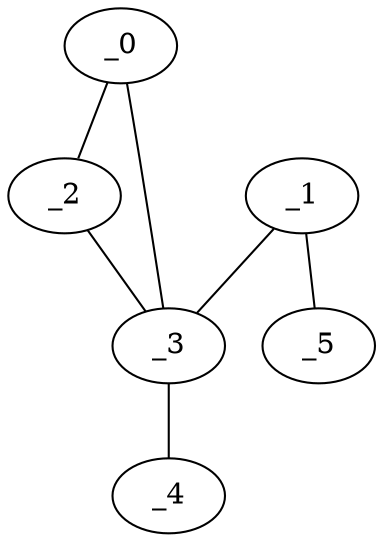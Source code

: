 graph KP1_0057 {
	_0	 [x="0.863209",
		y="2.27406"];
	_2	 [x="0.728277",
		y="0.58516"];
	_0 -- _2;
	_3	 [x="0.492217",
		y="1.89196"];
	_0 -- _3;
	_1	 [x="1.92",
		y="2.85"];
	_1 -- _3;
	_5	 [x="0.0192563",
		y="0.466614"];
	_1 -- _5;
	_2 -- _3;
	_4	 [x="1.90831",
		y="0.62172"];
	_3 -- _4;
}
